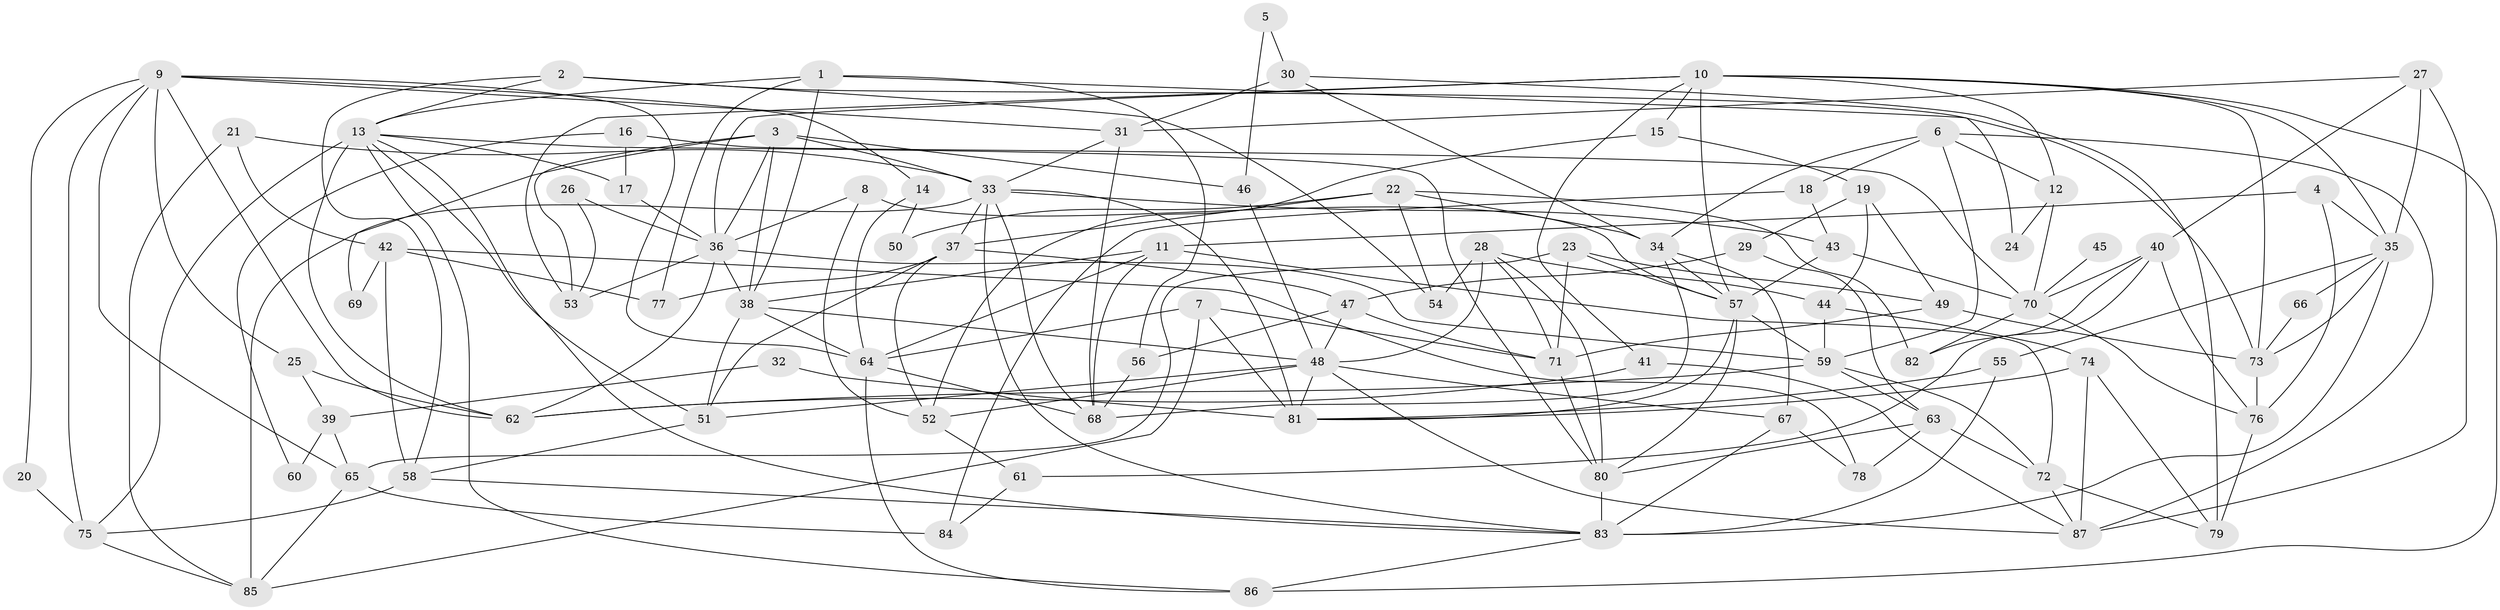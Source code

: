 // original degree distribution, {7: 0.04878048780487805, 5: 0.17886178861788618, 3: 0.2764227642276423, 6: 0.056910569105691054, 4: 0.24390243902439024, 2: 0.16260162601626016, 8: 0.016260162601626018, 10: 0.016260162601626018}
// Generated by graph-tools (version 1.1) at 2025/37/03/04/25 23:37:12]
// undirected, 87 vertices, 199 edges
graph export_dot {
  node [color=gray90,style=filled];
  1;
  2;
  3;
  4;
  5;
  6;
  7;
  8;
  9;
  10;
  11;
  12;
  13;
  14;
  15;
  16;
  17;
  18;
  19;
  20;
  21;
  22;
  23;
  24;
  25;
  26;
  27;
  28;
  29;
  30;
  31;
  32;
  33;
  34;
  35;
  36;
  37;
  38;
  39;
  40;
  41;
  42;
  43;
  44;
  45;
  46;
  47;
  48;
  49;
  50;
  51;
  52;
  53;
  54;
  55;
  56;
  57;
  58;
  59;
  60;
  61;
  62;
  63;
  64;
  65;
  66;
  67;
  68;
  69;
  70;
  71;
  72;
  73;
  74;
  75;
  76;
  77;
  78;
  79;
  80;
  81;
  82;
  83;
  84;
  85;
  86;
  87;
  1 -- 13 [weight=1.0];
  1 -- 24 [weight=1.0];
  1 -- 38 [weight=1.0];
  1 -- 56 [weight=1.0];
  1 -- 77 [weight=1.0];
  2 -- 13 [weight=1.0];
  2 -- 54 [weight=1.0];
  2 -- 58 [weight=1.0];
  2 -- 73 [weight=1.0];
  3 -- 33 [weight=1.0];
  3 -- 36 [weight=1.0];
  3 -- 38 [weight=1.0];
  3 -- 46 [weight=1.0];
  3 -- 53 [weight=1.0];
  3 -- 69 [weight=1.0];
  4 -- 11 [weight=1.0];
  4 -- 35 [weight=1.0];
  4 -- 76 [weight=1.0];
  5 -- 30 [weight=1.0];
  5 -- 46 [weight=1.0];
  6 -- 12 [weight=1.0];
  6 -- 18 [weight=1.0];
  6 -- 34 [weight=1.0];
  6 -- 59 [weight=1.0];
  6 -- 87 [weight=1.0];
  7 -- 64 [weight=1.0];
  7 -- 71 [weight=1.0];
  7 -- 81 [weight=1.0];
  7 -- 85 [weight=1.0];
  8 -- 36 [weight=1.0];
  8 -- 52 [weight=1.0];
  8 -- 57 [weight=1.0];
  9 -- 14 [weight=1.0];
  9 -- 20 [weight=1.0];
  9 -- 25 [weight=1.0];
  9 -- 31 [weight=1.0];
  9 -- 62 [weight=1.0];
  9 -- 64 [weight=1.0];
  9 -- 65 [weight=1.0];
  9 -- 75 [weight=1.0];
  10 -- 12 [weight=1.0];
  10 -- 15 [weight=1.0];
  10 -- 35 [weight=1.0];
  10 -- 36 [weight=1.0];
  10 -- 41 [weight=1.0];
  10 -- 53 [weight=1.0];
  10 -- 57 [weight=1.0];
  10 -- 73 [weight=1.0];
  10 -- 86 [weight=1.0];
  11 -- 38 [weight=1.0];
  11 -- 64 [weight=1.0];
  11 -- 68 [weight=1.0];
  11 -- 72 [weight=1.0];
  12 -- 24 [weight=1.0];
  12 -- 70 [weight=1.0];
  13 -- 17 [weight=1.0];
  13 -- 51 [weight=1.0];
  13 -- 62 [weight=2.0];
  13 -- 75 [weight=1.0];
  13 -- 80 [weight=1.0];
  13 -- 83 [weight=1.0];
  13 -- 86 [weight=1.0];
  14 -- 50 [weight=1.0];
  14 -- 64 [weight=1.0];
  15 -- 19 [weight=1.0];
  15 -- 52 [weight=1.0];
  16 -- 17 [weight=1.0];
  16 -- 60 [weight=1.0];
  16 -- 70 [weight=1.0];
  17 -- 36 [weight=1.0];
  18 -- 43 [weight=1.0];
  18 -- 84 [weight=1.0];
  19 -- 29 [weight=1.0];
  19 -- 44 [weight=1.0];
  19 -- 49 [weight=1.0];
  20 -- 75 [weight=1.0];
  21 -- 33 [weight=1.0];
  21 -- 42 [weight=1.0];
  21 -- 85 [weight=1.0];
  22 -- 34 [weight=1.0];
  22 -- 37 [weight=1.0];
  22 -- 50 [weight=1.0];
  22 -- 54 [weight=1.0];
  22 -- 82 [weight=1.0];
  23 -- 49 [weight=1.0];
  23 -- 57 [weight=1.0];
  23 -- 65 [weight=1.0];
  23 -- 71 [weight=1.0];
  25 -- 39 [weight=1.0];
  25 -- 62 [weight=1.0];
  26 -- 36 [weight=1.0];
  26 -- 53 [weight=1.0];
  27 -- 31 [weight=1.0];
  27 -- 35 [weight=1.0];
  27 -- 40 [weight=1.0];
  27 -- 87 [weight=1.0];
  28 -- 44 [weight=1.0];
  28 -- 48 [weight=1.0];
  28 -- 54 [weight=1.0];
  28 -- 71 [weight=1.0];
  28 -- 80 [weight=1.0];
  29 -- 47 [weight=1.0];
  29 -- 63 [weight=1.0];
  30 -- 31 [weight=2.0];
  30 -- 34 [weight=1.0];
  30 -- 79 [weight=1.0];
  31 -- 33 [weight=1.0];
  31 -- 68 [weight=1.0];
  32 -- 39 [weight=1.0];
  32 -- 81 [weight=2.0];
  33 -- 37 [weight=2.0];
  33 -- 43 [weight=1.0];
  33 -- 68 [weight=1.0];
  33 -- 81 [weight=1.0];
  33 -- 83 [weight=1.0];
  33 -- 85 [weight=1.0];
  34 -- 57 [weight=1.0];
  34 -- 67 [weight=1.0];
  34 -- 68 [weight=2.0];
  35 -- 55 [weight=1.0];
  35 -- 66 [weight=1.0];
  35 -- 73 [weight=1.0];
  35 -- 83 [weight=2.0];
  36 -- 38 [weight=1.0];
  36 -- 53 [weight=1.0];
  36 -- 59 [weight=1.0];
  36 -- 62 [weight=1.0];
  37 -- 47 [weight=1.0];
  37 -- 51 [weight=1.0];
  37 -- 52 [weight=1.0];
  37 -- 77 [weight=1.0];
  38 -- 48 [weight=1.0];
  38 -- 51 [weight=1.0];
  38 -- 64 [weight=1.0];
  39 -- 60 [weight=1.0];
  39 -- 65 [weight=1.0];
  40 -- 61 [weight=2.0];
  40 -- 70 [weight=1.0];
  40 -- 76 [weight=1.0];
  40 -- 82 [weight=1.0];
  41 -- 62 [weight=1.0];
  41 -- 87 [weight=1.0];
  42 -- 58 [weight=1.0];
  42 -- 69 [weight=1.0];
  42 -- 77 [weight=1.0];
  42 -- 78 [weight=1.0];
  43 -- 57 [weight=1.0];
  43 -- 70 [weight=1.0];
  44 -- 59 [weight=1.0];
  44 -- 74 [weight=1.0];
  45 -- 70 [weight=2.0];
  46 -- 48 [weight=1.0];
  47 -- 48 [weight=1.0];
  47 -- 56 [weight=1.0];
  47 -- 71 [weight=1.0];
  48 -- 51 [weight=1.0];
  48 -- 52 [weight=1.0];
  48 -- 67 [weight=1.0];
  48 -- 81 [weight=1.0];
  48 -- 87 [weight=1.0];
  49 -- 71 [weight=1.0];
  49 -- 73 [weight=1.0];
  51 -- 58 [weight=1.0];
  52 -- 61 [weight=1.0];
  55 -- 81 [weight=1.0];
  55 -- 83 [weight=1.0];
  56 -- 68 [weight=1.0];
  57 -- 59 [weight=1.0];
  57 -- 80 [weight=1.0];
  57 -- 81 [weight=1.0];
  58 -- 75 [weight=1.0];
  58 -- 83 [weight=1.0];
  59 -- 62 [weight=1.0];
  59 -- 63 [weight=1.0];
  59 -- 72 [weight=1.0];
  61 -- 84 [weight=1.0];
  63 -- 72 [weight=1.0];
  63 -- 78 [weight=1.0];
  63 -- 80 [weight=1.0];
  64 -- 68 [weight=1.0];
  64 -- 86 [weight=1.0];
  65 -- 84 [weight=1.0];
  65 -- 85 [weight=1.0];
  66 -- 73 [weight=1.0];
  67 -- 78 [weight=1.0];
  67 -- 83 [weight=1.0];
  70 -- 76 [weight=1.0];
  70 -- 82 [weight=1.0];
  71 -- 80 [weight=1.0];
  72 -- 79 [weight=1.0];
  72 -- 87 [weight=1.0];
  73 -- 76 [weight=1.0];
  74 -- 79 [weight=1.0];
  74 -- 81 [weight=1.0];
  74 -- 87 [weight=1.0];
  75 -- 85 [weight=1.0];
  76 -- 79 [weight=2.0];
  80 -- 83 [weight=1.0];
  83 -- 86 [weight=1.0];
}
